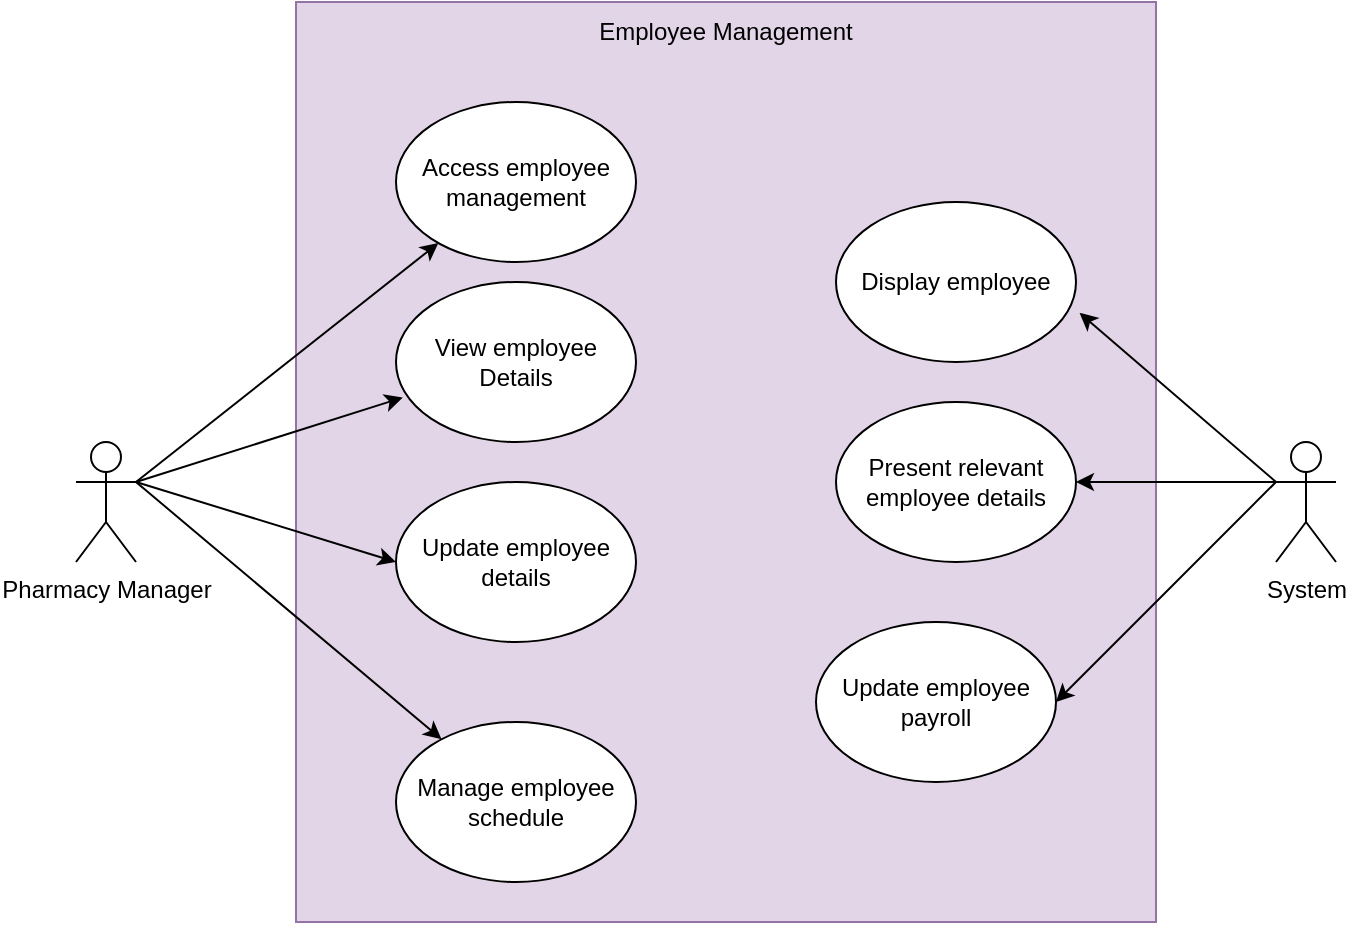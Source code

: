 <mxfile version="24.2.2" type="github">
  <diagram name="Page-1" id="kuzdRpdBAsN8iNOsUWBB">
    <mxGraphModel dx="996" dy="559" grid="1" gridSize="10" guides="1" tooltips="1" connect="1" arrows="1" fold="1" page="1" pageScale="1" pageWidth="850" pageHeight="1100" math="0" shadow="0">
      <root>
        <mxCell id="0" />
        <mxCell id="1" parent="0" />
        <mxCell id="pwKQtz1z0pktfYnzHD7Z-20" value="" style="rounded=0;whiteSpace=wrap;html=1;fillColor=#e1d5e7;strokeColor=#9673a6;" vertex="1" parent="1">
          <mxGeometry x="230" y="80" width="430" height="460" as="geometry" />
        </mxCell>
        <mxCell id="pwKQtz1z0pktfYnzHD7Z-13" style="edgeStyle=none;rounded=0;orthogonalLoop=1;jettySize=auto;html=1;exitX=1;exitY=0.333;exitDx=0;exitDy=0;exitPerimeter=0;" edge="1" parent="1" source="pwKQtz1z0pktfYnzHD7Z-1" target="pwKQtz1z0pktfYnzHD7Z-3">
          <mxGeometry relative="1" as="geometry" />
        </mxCell>
        <mxCell id="pwKQtz1z0pktfYnzHD7Z-15" style="edgeStyle=none;rounded=0;orthogonalLoop=1;jettySize=auto;html=1;exitX=1;exitY=0.333;exitDx=0;exitDy=0;exitPerimeter=0;entryX=0;entryY=0.5;entryDx=0;entryDy=0;" edge="1" parent="1" source="pwKQtz1z0pktfYnzHD7Z-1" target="pwKQtz1z0pktfYnzHD7Z-5">
          <mxGeometry relative="1" as="geometry" />
        </mxCell>
        <mxCell id="pwKQtz1z0pktfYnzHD7Z-16" style="edgeStyle=none;rounded=0;orthogonalLoop=1;jettySize=auto;html=1;exitX=1;exitY=0.333;exitDx=0;exitDy=0;exitPerimeter=0;" edge="1" parent="1" source="pwKQtz1z0pktfYnzHD7Z-1" target="pwKQtz1z0pktfYnzHD7Z-6">
          <mxGeometry relative="1" as="geometry" />
        </mxCell>
        <mxCell id="pwKQtz1z0pktfYnzHD7Z-1" value="Pharmacy Manager" style="shape=umlActor;verticalLabelPosition=bottom;verticalAlign=top;html=1;outlineConnect=0;" vertex="1" parent="1">
          <mxGeometry x="120" y="300" width="30" height="60" as="geometry" />
        </mxCell>
        <mxCell id="pwKQtz1z0pktfYnzHD7Z-18" style="edgeStyle=none;rounded=0;orthogonalLoop=1;jettySize=auto;html=1;exitX=0;exitY=0.333;exitDx=0;exitDy=0;exitPerimeter=0;" edge="1" parent="1" source="pwKQtz1z0pktfYnzHD7Z-2" target="pwKQtz1z0pktfYnzHD7Z-8">
          <mxGeometry relative="1" as="geometry" />
        </mxCell>
        <mxCell id="pwKQtz1z0pktfYnzHD7Z-19" style="edgeStyle=none;rounded=0;orthogonalLoop=1;jettySize=auto;html=1;exitX=0;exitY=0.333;exitDx=0;exitDy=0;exitPerimeter=0;entryX=1;entryY=0.5;entryDx=0;entryDy=0;" edge="1" parent="1" source="pwKQtz1z0pktfYnzHD7Z-2" target="pwKQtz1z0pktfYnzHD7Z-7">
          <mxGeometry relative="1" as="geometry" />
        </mxCell>
        <mxCell id="pwKQtz1z0pktfYnzHD7Z-2" value="System" style="shape=umlActor;verticalLabelPosition=bottom;verticalAlign=top;html=1;outlineConnect=0;" vertex="1" parent="1">
          <mxGeometry x="720" y="300" width="30" height="60" as="geometry" />
        </mxCell>
        <mxCell id="pwKQtz1z0pktfYnzHD7Z-3" value="Access employee management" style="ellipse;whiteSpace=wrap;html=1;" vertex="1" parent="1">
          <mxGeometry x="280" y="130" width="120" height="80" as="geometry" />
        </mxCell>
        <mxCell id="pwKQtz1z0pktfYnzHD7Z-4" value="View employee Details" style="ellipse;whiteSpace=wrap;html=1;" vertex="1" parent="1">
          <mxGeometry x="280" y="220" width="120" height="80" as="geometry" />
        </mxCell>
        <mxCell id="pwKQtz1z0pktfYnzHD7Z-5" value="Update employee details" style="ellipse;whiteSpace=wrap;html=1;" vertex="1" parent="1">
          <mxGeometry x="280" y="320" width="120" height="80" as="geometry" />
        </mxCell>
        <mxCell id="pwKQtz1z0pktfYnzHD7Z-6" value="Manage employee schedule" style="ellipse;whiteSpace=wrap;html=1;" vertex="1" parent="1">
          <mxGeometry x="280" y="440" width="120" height="80" as="geometry" />
        </mxCell>
        <mxCell id="pwKQtz1z0pktfYnzHD7Z-7" value="Update employee payroll" style="ellipse;whiteSpace=wrap;html=1;" vertex="1" parent="1">
          <mxGeometry x="490" y="390" width="120" height="80" as="geometry" />
        </mxCell>
        <mxCell id="pwKQtz1z0pktfYnzHD7Z-8" value="Present relevant employee details" style="ellipse;whiteSpace=wrap;html=1;" vertex="1" parent="1">
          <mxGeometry x="500" y="280" width="120" height="80" as="geometry" />
        </mxCell>
        <mxCell id="pwKQtz1z0pktfYnzHD7Z-9" value="Display employee" style="ellipse;whiteSpace=wrap;html=1;" vertex="1" parent="1">
          <mxGeometry x="500" y="180" width="120" height="80" as="geometry" />
        </mxCell>
        <mxCell id="pwKQtz1z0pktfYnzHD7Z-14" style="edgeStyle=none;rounded=0;orthogonalLoop=1;jettySize=auto;html=1;exitX=1;exitY=0.333;exitDx=0;exitDy=0;exitPerimeter=0;entryX=0.028;entryY=0.722;entryDx=0;entryDy=0;entryPerimeter=0;" edge="1" parent="1" source="pwKQtz1z0pktfYnzHD7Z-1" target="pwKQtz1z0pktfYnzHD7Z-4">
          <mxGeometry relative="1" as="geometry" />
        </mxCell>
        <mxCell id="pwKQtz1z0pktfYnzHD7Z-17" style="edgeStyle=none;rounded=0;orthogonalLoop=1;jettySize=auto;html=1;exitX=0;exitY=0.333;exitDx=0;exitDy=0;exitPerimeter=0;entryX=1.015;entryY=0.693;entryDx=0;entryDy=0;entryPerimeter=0;" edge="1" parent="1" source="pwKQtz1z0pktfYnzHD7Z-2" target="pwKQtz1z0pktfYnzHD7Z-9">
          <mxGeometry relative="1" as="geometry" />
        </mxCell>
        <mxCell id="pwKQtz1z0pktfYnzHD7Z-21" value="Employee Management" style="text;html=1;align=center;verticalAlign=middle;whiteSpace=wrap;rounded=0;" vertex="1" parent="1">
          <mxGeometry x="370" y="80" width="150" height="30" as="geometry" />
        </mxCell>
      </root>
    </mxGraphModel>
  </diagram>
</mxfile>